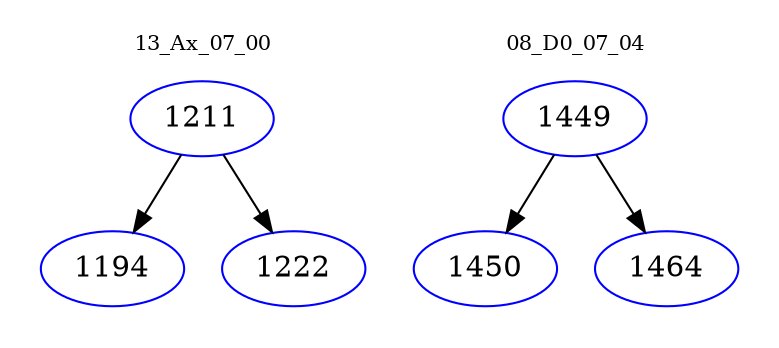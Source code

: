digraph{
subgraph cluster_0 {
color = white
label = "13_Ax_07_00";
fontsize=10;
T0_1211 [label="1211", color="blue"]
T0_1211 -> T0_1194 [color="black"]
T0_1194 [label="1194", color="blue"]
T0_1211 -> T0_1222 [color="black"]
T0_1222 [label="1222", color="blue"]
}
subgraph cluster_1 {
color = white
label = "08_D0_07_04";
fontsize=10;
T1_1449 [label="1449", color="blue"]
T1_1449 -> T1_1450 [color="black"]
T1_1450 [label="1450", color="blue"]
T1_1449 -> T1_1464 [color="black"]
T1_1464 [label="1464", color="blue"]
}
}
